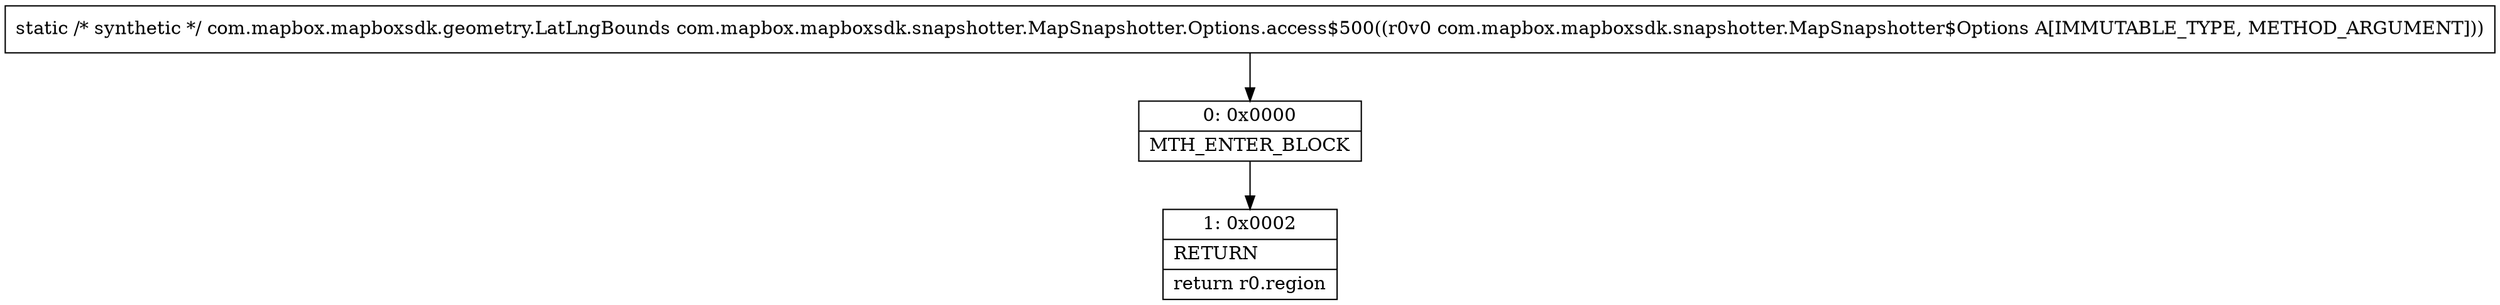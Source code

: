 digraph "CFG forcom.mapbox.mapboxsdk.snapshotter.MapSnapshotter.Options.access$500(Lcom\/mapbox\/mapboxsdk\/snapshotter\/MapSnapshotter$Options;)Lcom\/mapbox\/mapboxsdk\/geometry\/LatLngBounds;" {
Node_0 [shape=record,label="{0\:\ 0x0000|MTH_ENTER_BLOCK\l}"];
Node_1 [shape=record,label="{1\:\ 0x0002|RETURN\l|return r0.region\l}"];
MethodNode[shape=record,label="{static \/* synthetic *\/ com.mapbox.mapboxsdk.geometry.LatLngBounds com.mapbox.mapboxsdk.snapshotter.MapSnapshotter.Options.access$500((r0v0 com.mapbox.mapboxsdk.snapshotter.MapSnapshotter$Options A[IMMUTABLE_TYPE, METHOD_ARGUMENT])) }"];
MethodNode -> Node_0;
Node_0 -> Node_1;
}

